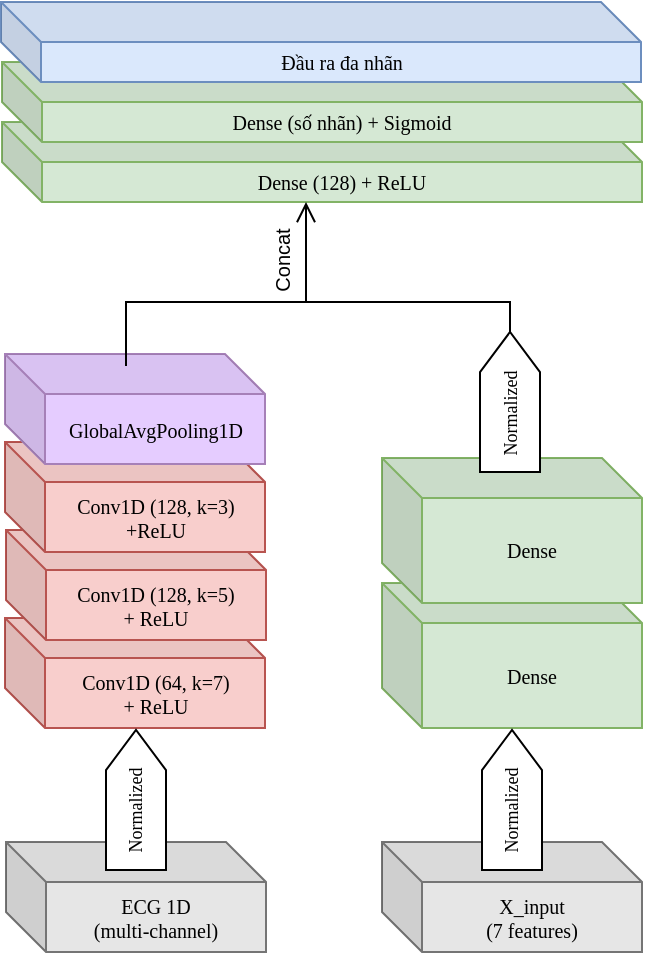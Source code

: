 <mxfile version="26.2.15">
  <diagram name="Page-1" id="9CMgj9sLvA9T6QqCsujk">
    <mxGraphModel dx="1293" dy="713" grid="1" gridSize="10" guides="1" tooltips="1" connect="1" arrows="1" fold="1" page="1" pageScale="1" pageWidth="850" pageHeight="1100" math="0" shadow="0">
      <root>
        <mxCell id="0" />
        <mxCell id="1" parent="0" />
        <mxCell id="PsIso9Nmq4laC3wC0OWI-89" value="X_input&lt;div&gt;(7 features)&lt;/div&gt;" style="shape=cube;whiteSpace=wrap;html=1;boundedLbl=1;backgroundOutline=1;darkOpacity=0.05;darkOpacity2=0.1;fillColor=#E6E6E6;strokeColor=#757575;fontSize=10;fontFamily=Verdana;fontStyle=0" parent="1" vertex="1">
          <mxGeometry x="458" y="720" width="130" height="55" as="geometry" />
        </mxCell>
        <mxCell id="kuuSSbhq5TedzTNNwmaV-2" value="ECG 1D&lt;div&gt;(multi-channel)&lt;/div&gt;" style="shape=cube;whiteSpace=wrap;html=1;boundedLbl=1;backgroundOutline=1;darkOpacity=0.05;darkOpacity2=0.1;fillColor=#E6E6E6;strokeColor=#757575;fontSize=10;fontFamily=Verdana;fontStyle=0" parent="1" vertex="1">
          <mxGeometry x="270" y="720" width="130" height="55" as="geometry" />
        </mxCell>
        <mxCell id="kuuSSbhq5TedzTNNwmaV-5" value="Conv1D (64, k=7)&lt;div&gt;+ ReLU&lt;/div&gt;" style="shape=cube;whiteSpace=wrap;html=1;boundedLbl=1;backgroundOutline=1;darkOpacity=0.05;darkOpacity2=0.1;fillColor=#F8CECC;strokeColor=#B85450;fontSize=10;fontFamily=Verdana;fontStyle=0" parent="1" vertex="1">
          <mxGeometry x="269.5" y="608" width="130" height="55" as="geometry" />
        </mxCell>
        <mxCell id="kuuSSbhq5TedzTNNwmaV-14" value="" style="html=1;shadow=0;dashed=0;align=center;verticalAlign=middle;shape=mxgraph.arrows2.arrow;dy=0;dx=20.05;direction=north;notch=0;fontSize=10;fontFamily=Verdana;fontStyle=0" parent="1" vertex="1">
          <mxGeometry x="320" y="664" width="30" height="70" as="geometry" />
        </mxCell>
        <mxCell id="PsIso9Nmq4laC3wC0OWI-21" value="Dense" style="shape=cube;whiteSpace=wrap;html=1;boundedLbl=1;backgroundOutline=1;darkOpacity=0.05;darkOpacity2=0.1;fillColor=#D5E8D4;strokeColor=#82B366;fontSize=10;fontFamily=Verdana;fontStyle=0" parent="1" vertex="1">
          <mxGeometry x="458" y="590.5" width="130" height="72.5" as="geometry" />
        </mxCell>
        <mxCell id="PsIso9Nmq4laC3wC0OWI-90" value="&lt;font style=&quot;font-size: 9px;&quot;&gt;Normalized&lt;/font&gt;" style="text;html=1;align=center;verticalAlign=middle;whiteSpace=wrap;rounded=0;rotation=-90;fontFamily=Verdana;fontSize=10;fontStyle=0" parent="1" vertex="1">
          <mxGeometry x="304" y="689" width="60" height="30" as="geometry" />
        </mxCell>
        <mxCell id="BGJwbLWY5OhCMGcK-3PW-7" value="Conv1D (128, k=5)&lt;div&gt;+ ReLU&lt;/div&gt;" style="shape=cube;whiteSpace=wrap;html=1;boundedLbl=1;backgroundOutline=1;darkOpacity=0.05;darkOpacity2=0.1;fillColor=#F8CECC;strokeColor=#B85450;fontSize=10;fontFamily=Verdana;fontStyle=0" vertex="1" parent="1">
          <mxGeometry x="270" y="564" width="130" height="55" as="geometry" />
        </mxCell>
        <mxCell id="BGJwbLWY5OhCMGcK-3PW-11" value="Dense" style="shape=cube;whiteSpace=wrap;html=1;boundedLbl=1;backgroundOutline=1;darkOpacity=0.05;darkOpacity2=0.1;fillColor=#D5E8D4;strokeColor=#82B366;fontSize=10;fontFamily=Verdana;fontStyle=0" vertex="1" parent="1">
          <mxGeometry x="458" y="528" width="130" height="72.5" as="geometry" />
        </mxCell>
        <mxCell id="BGJwbLWY5OhCMGcK-3PW-12" value="" style="html=1;shadow=0;dashed=0;align=center;verticalAlign=middle;shape=mxgraph.arrows2.arrow;dy=0;dx=20.05;direction=north;notch=0;fontSize=10;fontFamily=Verdana;fontStyle=0" vertex="1" parent="1">
          <mxGeometry x="508" y="664" width="30" height="70" as="geometry" />
        </mxCell>
        <mxCell id="BGJwbLWY5OhCMGcK-3PW-13" value="&lt;font style=&quot;font-size: 9px;&quot;&gt;Normalized&lt;/font&gt;" style="text;html=1;align=center;verticalAlign=middle;whiteSpace=wrap;rounded=0;rotation=-90;fontFamily=Verdana;fontSize=10;fontStyle=0" vertex="1" parent="1">
          <mxGeometry x="492" y="689" width="60" height="30" as="geometry" />
        </mxCell>
        <mxCell id="BGJwbLWY5OhCMGcK-3PW-6" value="Conv1D (128, k=3)&lt;div&gt;+ReLU&lt;/div&gt;" style="shape=cube;whiteSpace=wrap;html=1;boundedLbl=1;backgroundOutline=1;darkOpacity=0.05;darkOpacity2=0.1;fillColor=#F8CECC;strokeColor=#B85450;fontSize=10;fontFamily=Verdana;fontStyle=0" vertex="1" parent="1">
          <mxGeometry x="269.5" y="520" width="130" height="55" as="geometry" />
        </mxCell>
        <mxCell id="BGJwbLWY5OhCMGcK-3PW-17" value="&lt;font&gt;Dense (128) + ReLU&lt;/font&gt;" style="shape=cube;whiteSpace=wrap;html=1;boundedLbl=1;backgroundOutline=1;darkOpacity=0.05;darkOpacity2=0.1;fillColor=#D5E8D4;strokeColor=#82B366;fontSize=10;fontFamily=Verdana;fontStyle=0" vertex="1" parent="1">
          <mxGeometry x="268" y="360" width="320" height="40" as="geometry" />
        </mxCell>
        <mxCell id="BGJwbLWY5OhCMGcK-3PW-20" value="" style="html=1;shadow=0;dashed=0;align=center;verticalAlign=middle;shape=mxgraph.arrows2.arrow;dy=0;dx=20.05;direction=north;notch=0;fontSize=10;fontFamily=Verdana;fontStyle=0" vertex="1" parent="1">
          <mxGeometry x="507" y="465" width="30" height="70" as="geometry" />
        </mxCell>
        <mxCell id="BGJwbLWY5OhCMGcK-3PW-21" value="" style="endArrow=open;startArrow=none;endFill=0;startFill=0;html=1;verticalAlign=bottom;labelBackgroundColor=none;strokeWidth=1;startSize=8;endSize=8;rounded=0;" edge="1" parent="1">
          <mxGeometry width="160" relative="1" as="geometry">
            <mxPoint x="420" y="450" as="sourcePoint" />
            <mxPoint x="420" y="400" as="targetPoint" />
          </mxGeometry>
        </mxCell>
        <mxCell id="BGJwbLWY5OhCMGcK-3PW-22" value="&lt;font style=&quot;font-size: 9px;&quot;&gt;Normalized&lt;/font&gt;" style="text;html=1;align=center;verticalAlign=middle;whiteSpace=wrap;rounded=0;rotation=-90;fontFamily=Verdana;fontSize=10;fontStyle=0" vertex="1" parent="1">
          <mxGeometry x="491" y="490.5" width="60" height="30" as="geometry" />
        </mxCell>
        <mxCell id="PsIso9Nmq4laC3wC0OWI-40" value="&lt;font&gt;Dense (số nhãn) + Sigmoid&lt;/font&gt;" style="shape=cube;whiteSpace=wrap;html=1;boundedLbl=1;backgroundOutline=1;darkOpacity=0.05;darkOpacity2=0.1;fillColor=#D5E8D4;strokeColor=#82B366;fontSize=10;fontFamily=Verdana;fontStyle=0" parent="1" vertex="1">
          <mxGeometry x="268" y="330" width="320" height="40" as="geometry" />
        </mxCell>
        <mxCell id="PsIso9Nmq4laC3wC0OWI-41" value="Đầu ra đa nhãn" style="shape=cube;whiteSpace=wrap;html=1;boundedLbl=1;backgroundOutline=1;darkOpacity=0.05;darkOpacity2=0.1;fillColor=#DAE8FC;fontSize=10;fontFamily=Verdana;strokeColor=#6C8EBF;fontStyle=0" parent="1" vertex="1">
          <mxGeometry x="267.5" y="300" width="320" height="40" as="geometry" />
        </mxCell>
        <mxCell id="PsIso9Nmq4laC3wC0OWI-11" value="&lt;font&gt;GlobalAvgPooling1D&lt;/font&gt;" style="shape=cube;whiteSpace=wrap;html=1;boundedLbl=1;backgroundOutline=1;darkOpacity=0.05;darkOpacity2=0.1;fillColor=#E5CCFF;strokeColor=#A680B8;fontSize=10;fontFamily=Verdana;fontStyle=0" parent="1" vertex="1">
          <mxGeometry x="269.5" y="476" width="130" height="55" as="geometry" />
        </mxCell>
        <mxCell id="BGJwbLWY5OhCMGcK-3PW-19" value="" style="edgeStyle=segmentEdgeStyle;endArrow=none;html=1;curved=0;rounded=0;endSize=8;startSize=8;startFill=0;entryX=1;entryY=0.5;entryDx=0;entryDy=0;entryPerimeter=0;" edge="1" parent="1" target="BGJwbLWY5OhCMGcK-3PW-20">
          <mxGeometry width="50" height="50" relative="1" as="geometry">
            <mxPoint x="330" y="482" as="sourcePoint" />
            <mxPoint x="522" y="462" as="targetPoint" />
            <Array as="points">
              <mxPoint x="330" y="450" />
              <mxPoint x="522" y="450" />
            </Array>
          </mxGeometry>
        </mxCell>
        <mxCell id="BGJwbLWY5OhCMGcK-3PW-25" value="&lt;font style=&quot;font-size: 10px;&quot;&gt;Concat&lt;/font&gt;" style="edgeLabel;html=1;align=center;verticalAlign=middle;resizable=0;points=[];rotation=-90;" vertex="1" connectable="0" parent="BGJwbLWY5OhCMGcK-3PW-19">
          <mxGeometry x="0.001" y="1" relative="1" as="geometry">
            <mxPoint x="-10" y="-19" as="offset" />
          </mxGeometry>
        </mxCell>
      </root>
    </mxGraphModel>
  </diagram>
</mxfile>
